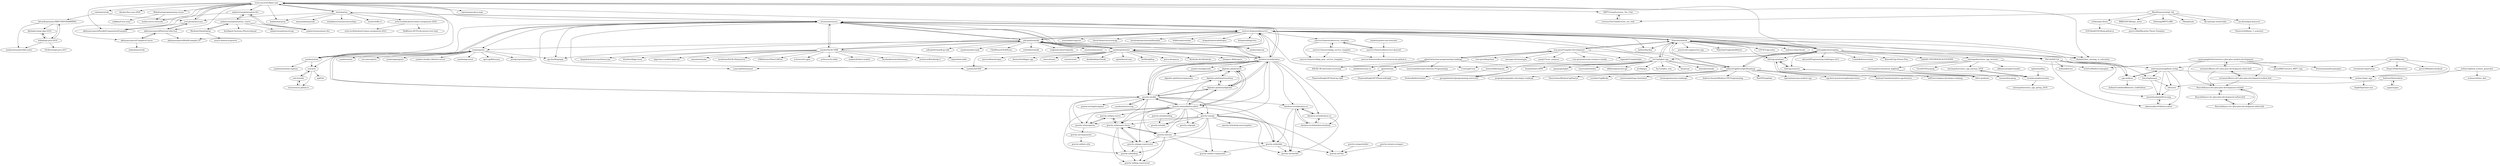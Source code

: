 digraph G {
"victor-yacovlev/fpmi-caos" -> "yuri-pechatnov/caos"
"victor-yacovlev/fpmi-caos" -> "akhtyamovpavel/PatternsCollection"
"victor-yacovlev/fpmi-caos" -> "valentiay/study"
"victor-yacovlev/fpmi-caos" -> "blackav/hse-caos-2020" ["e"=1]
"victor-yacovlev/fpmi-caos" -> "akhtyamovpavel/CompilersCourse"
"victor-yacovlev/fpmi-caos" -> "akhtyamovpavel/ParallelComputationExamples"
"victor-yacovlev/fpmi-caos" -> "Mrkol/metaprogramming-course"
"victor-yacovlev/fpmi-caos" -> "amkatrutsa/optimization-fivt"
"victor-yacovlev/fpmi-caos" -> "MIPT-Group/Lectures_Tex_Club"
"victor-yacovlev/fpmi-caos" -> "slon/shad-go"
"victor-yacovlev/fpmi-caos" -> "tna0y/course-networks"
"victor-yacovlev/fpmi-caos" -> "akhtyamovpavel/BuildExamples-TP"
"victor-yacovlev/fpmi-caos" -> "danlark1/hse_missing_cs_education" ["e"=1]
"victor-yacovlev/fpmi-caos" -> "koddo/shad-prep" ["e"=1]
"victor-yacovlev/fpmi-caos" -> "inponomarev/java-mipt" ["e"=1]
"SoftwareNetwork/sw" -> "cppan/cppan"
"SoftwareNetwork/sw" -> "oficsu/clc"
"MerkulovDaniil/optim" -> "amkatrutsa/optimization_course"
"MerkulovDaniil/optim" -> "musco-ai/musco-pytorch" ["e"=1]
"true-grue/Compiler-Development" -> "true-grue/awesome-russian-cs-books"
"true-grue/Compiler-Development" -> "Nekrolm/ubbook"
"true-grue/Compiler-Development" -> "danlark1/hse_missing_cs_education" ["e"=1]
"true-grue/Compiler-Development" -> "mgaudet/CompilerJobs" ["e"=1]
"true-grue/Compiler-Development" -> "ujjwal-kr/system-programming-roadmap"
"true-grue/Compiler-Development" -> "true-grue/kispython" ["e"=1]
"true-grue/Compiler-Development" -> "mazeppa-dev/mazeppa" ["e"=1]
"true-grue/Compiler-Development" -> "yanqi27/core_analyzer" ["e"=1]
"momsspaghettti/coursera-c-plus-plus-modern-development" -> "avtomato/Basics-of-C-plus-plus-development-white-belt"
"momsspaghettti/coursera-c-plus-plus-modern-development" -> "Jerma066/Coursera_MIPT_Cpp"
"momsspaghettti/coursera-c-plus-plus-modern-development" -> "freeraisor/yandexcplusplus"
"momsspaghettti/coursera-c-plus-plus-modern-development" -> "m3nf1s/Modern-Cplusplus"
"momsspaghettti/coursera-c-plus-plus-modern-development" -> "avtomato/Basics-of-C-plus-plus-development-yellow-belt"
"momsspaghettti/coursera-c-plus-plus-modern-development" -> "Reavolt/basics-of-c-plus-plus-development-red-belt"
"mtrempoltsev/msu_cpp_lectures" -> "mtrempoltsev/msu_cpp_autumn_2018"
"mtrempoltsev/msu_cpp_lectures" -> "stroykova/spheremailru"
"mtrempoltsev/msu_cpp_lectures" -> "alkhamush/spheremailru"
"mtrempoltsev/msu_cpp_lectures" -> "Gerold103/sysprog"
"mtrempoltsev/msu_cpp_lectures" -> "mtrempoltsev/tarantool_highload"
"mtrempoltsev/msu_cpp_lectures" -> "m3nf1s/Modern-Cplusplus"
"avtomato/Basics-of-C-plus-plus-development-yellow-belt" -> "avtomato/Basics-of-C-plus-plus-development-white-belt"
"avtomato/Basics-of-C-plus-plus-development-yellow-belt" -> "Reavolt/basics-of-c-plus-plus-development-red-belt"
"amkatrutsa/seminars-fivt" -> "amkatrutsa/optimization-fivt"
"akhtyamovpavel/PatternsCollection" -> "akhtyamovpavel/CompilersCourse"
"akhtyamovpavel/PatternsCollection" -> "yuri-pechatnov/caos"
"akhtyamovpavel/PatternsCollection" -> "akhtyamovpavel/BuildExamples-TP"
"amkatrutsa/optimization-fivt" -> "amkatrutsa/seminars-fivt"
"amkatrutsa/optimization-fivt" -> "akhtyamovpavel/ParallelComputationExamples"
"amkatrutsa/optimization-fivt" -> "amkatrutsa/optimization_course"
"xphoenix/afina" -> "stroykova/spheremailru"
"mtrempoltsev/msu_cpp_autumn_2018" -> "stroykova/spheremailru"
"diplodoc-platform/transform" -> "diplodoc-platform/cli"
"diplodoc-platform/transform" -> "diplodoc-platform/diplodoc"
"tilir/cpp-graduate" -> "tilir/cpp-masters"
"tilir/cpp-graduate" -> "tilir/c-graduate"
"BlackSamorez/mipt_lab" -> "ithilwing/MIPT-LABS"
"BlackSamorez/mipt_lab" -> "Sibonji/Labs"
"BlackSamorez/mipt_lab" -> "LecturesTexClub/lectures_tex_club"
"BlackSamorez/mipt_lab" -> "fib-nm/mipt-useful-links"
"BlackSamorez/mipt_lab" -> "sin-diesel/gnu-koryavov"
"BlackSamorez/mipt_lab" -> "yl3dy/mipt-thesis"
"BlackSamorez/mipt_lab" -> "IBIBENDUM/mipt_notes"
"diplodoc-platform/cli" -> "diplodoc-platform/transform"
"diplodoc-platform/cli" -> "diplodoc-platform/diplodoc"
"diplodoc-platform/cli" -> "diplodoc-platform/components"
"diplodoc-platform/cli" -> "gravity-ui/markdown-editor"
"jarvis394/geekr" -> "jarvis394/habra-backend"
"jarvis394/geekr" -> "avdosev/habr_app"
"jarvis394/geekr" -> "unterumarmung/fixed_string"
"jarvis394/geekr" -> "stormhead-org/stormic" ["e"=1]
"jarvis394/geekr" -> "Drag13/HabrSanitizer"
"avdosev/habr_app" -> "Sapfir0/premier-eye"
"yandex/yandex-taxi-testsuite" -> "userver-framework/uservice-dynconf"
"Reavolt/basics-of-c-plus-plus-development-yellow-belt" -> "Reavolt/basics-of-c-plus-plus-development-red-belt"
"Reavolt/basics-of-c-plus-plus-development-yellow-belt" -> "Reavolt/basics-of-c-plus-plus-development-white-belt"
"MIPT-Group/Lectures_Tex_Club" -> "LecturesTexClub/lectures_tex_club"
"oficsu/clc" -> "harashimahashi/llvmcomp"
"akhtyamovpavel/CompilersCourse" -> "akhtyamovpavel/PatternsCollection"
"akhtyamovpavel/CompilersCourse" -> "otakubeam/etude"
"yuri-pechatnov/caos" -> "akhtyamovpavel/PatternsCollection"
"yuri-pechatnov/caos" -> "akhtyamovpavel/ParallelComputationExamples"
"yuri-pechatnov/caos" -> "victor-yacovlev/fpmi-caos"
"Reavolt/basics-of-c-plus-plus-development-white-belt" -> "Reavolt/basics-of-c-plus-plus-development-yellow-belt"
"Reavolt/basics-of-c-plus-plus-development-white-belt" -> "Reavolt/basics-of-c-plus-plus-development-red-belt"
"JoshuaJakowlew/cppfaq" -> "Nekrolm/ubbook"
"JoshuaJakowlew/cppfaq" -> "siliciusQ/Programming-challenges-v4.0"
"JoshuaJakowlew/cppfaq" -> "userver-framework/userver"
"JoshuaJakowlew/cppfaq" -> "reo7sp/tgbot-cpp"
"JoshuaJakowlew/cppfaq" -> "salmer/CppDeveloperRoadmap"
"JoshuaJakowlew/cppfaq" -> "tilir/cpp-masters"
"JoshuaJakowlew/cppfaq" -> "victor-yacovlev/fpmi-caos"
"JoshuaJakowlew/cppfaq" -> "mtrempoltsev/msu_cpp_lectures"
"JoshuaJakowlew/cppfaq" -> "YACLib/YACLib"
"JoshuaJakowlew/cppfaq" -> "LvalueReference/owm"
"JoshuaJakowlew/cppfaq" -> "tilir/cpp-graduate"
"JoshuaJakowlew/cppfaq" -> "Reavolt/Cpp-Primer-Plus"
"JoshuaJakowlew/cppfaq" -> "Jollu8/C-INTERVIEW-QUESTIONS"
"salmer/CppDeveloperRoadmap" -> "Nekrolm/ubbook"
"salmer/CppDeveloperRoadmap" -> "rigtorp/awesome-modern-cpp" ["e"=1]
"salmer/CppDeveloperRoadmap" -> "cpp-best-practices/cppbestpractices" ["e"=1]
"salmer/CppDeveloperRoadmap" -> "JoshuaJakowlew/cppfaq"
"salmer/CppDeveloperRoadmap" -> "AnthonyCalandra/modern-cpp-features" ["e"=1]
"salmer/CppDeveloperRoadmap" -> "utilForever/game-developer-roadmap" ["e"=1]
"salmer/CppDeveloperRoadmap" -> "prographon/graphics-developer-roadmap" ["e"=1]
"salmer/CppDeveloperRoadmap" -> "TheLartians/ModernCppStarter" ["e"=1]
"salmer/CppDeveloperRoadmap" -> "yuchdev/CppBooks" ["e"=1]
"salmer/CppDeveloperRoadmap" -> "mortennobel/cpp-cheatsheet" ["e"=1]
"salmer/CppDeveloperRoadmap" -> "liuchong/awesome-roadmaps" ["e"=1]
"salmer/CppDeveloperRoadmap" -> "userver-framework/userver"
"salmer/CppDeveloperRoadmap" -> "federico-busato/Modern-CPP-Programming" ["e"=1]
"salmer/CppDeveloperRoadmap" -> "MattPD/cpplinks" ["e"=1]
"salmer/CppDeveloperRoadmap" -> "gurugio/lowlevelprogramming-university" ["e"=1]
"Nekrolm/ubbook" -> "userver-framework/userver"
"Nekrolm/ubbook" -> "JoshuaJakowlew/cppfaq"
"Nekrolm/ubbook" -> "salmer/CppDeveloperRoadmap"
"Nekrolm/ubbook" -> "true-grue/Compiler-Development"
"Nekrolm/ubbook" -> "danlark1/hse_missing_cs_education" ["e"=1]
"Nekrolm/ubbook" -> "reo7sp/tgbot-cpp"
"Nekrolm/ubbook" -> "CPP-KT/cpp-notes" ["e"=1]
"Nekrolm/ubbook" -> "tilir/cpp-graduate"
"Nekrolm/ubbook" -> "hukenovs/dsp-theory" ["e"=1]
"Nekrolm/ubbook" -> "victor-yacovlev/fpmi-caos"
"Nekrolm/ubbook" -> "YACLib/YACLib"
"Nekrolm/ubbook" -> "kelbon/AnyAny" ["e"=1]
"Nekrolm/ubbook" -> "cpp-ru/ideas"
"Nekrolm/ubbook" -> "practicode-org/practice-cpp"
"Nekrolm/ubbook" -> "Nekrolm/GraphsAndMatrix"
"Smertig/banana" -> "harashimahashi/llvmcomp"
"Smertig/banana" -> "oficsu/clc"
"cpp-ru/ideas" -> "unterumarmung/fixed_string"
"cpp-ru/ideas" -> "kelbon/UndefinedBehavior_GoldEdition"
"reo7sp/tgbot-cpp" -> "slowriot/libtelegram"
"reo7sp/tgbot-cpp" -> "egorpugin/tgbot"
"reo7sp/tgbot-cpp" -> "Nekrolm/ubbook"
"reo7sp/tgbot-cpp" -> "userver-framework/userver"
"reo7sp/tgbot-cpp" -> "JoshuaJakowlew/cppfaq"
"reo7sp/tgbot-cpp" -> "smartnode/telebot"
"reo7sp/tgbot-cpp" -> "tdlib/telegram-bot-api" ["e"=1]
"reo7sp/tgbot-cpp" -> "jtv/libpqxx" ["e"=1]
"reo7sp/tgbot-cpp" -> "fnc12/sqlite_orm" ["e"=1]
"reo7sp/tgbot-cpp" -> "libcpr/cpr" ["e"=1]
"reo7sp/tgbot-cpp" -> "teloxide/teloxide" ["e"=1]
"reo7sp/tgbot-cpp" -> "StefanoBelli/xxtelebot"
"reo7sp/tgbot-cpp" -> "salmer/CppDeveloperRoadmap"
"reo7sp/tgbot-cpp" -> "CrowCpp/Crow" ["e"=1]
"reo7sp/tgbot-cpp" -> "brainboxdotcc/DPP" ["e"=1]
"unterumarmung/fixed_string" -> "harashimahashi/llvmcomp"
"unterumarmung/fixed_string" -> "mkornaukhov03/baton-editor"
"unterumarmung/fixed_string" -> "oficsu/clc"
"unterumarmung/fixed_string" -> "Smertig/banana"
"unterumarmung/fixed_string" -> "avdosev/habr_app"
"unterumarmung/fixed_string" -> "cpp-ru/ideas"
"tilir/c-graduate" -> "tilir/cpp-graduate"
"tilir/c-graduate" -> "tilir/cpp-masters"
"mtrempoltsev/tarantool_highload" -> "tarantool/sysprog"
"YACLib/YACLib" -> "mkornaukhov03/baton-editor"
"YACLib/YACLib" -> "unterumarmung/fixed_string"
"YACLib/YACLib" -> "Smertig/banana"
"YACLib/YACLib" -> "cpp-ru/ideas"
"YACLib/YACLib" -> "kelbon/kelcoro" ["e"=1]
"YACLib/YACLib" -> "harashimahashi/llvmcomp"
"Reavolt/basics-of-c-plus-plus-development-red-belt" -> "Reavolt/basics-of-c-plus-plus-development-yellow-belt"
"Reavolt/basics-of-c-plus-plus-development-red-belt" -> "Reavolt/basics-of-c-plus-plus-development-white-belt"
"avdosev/github_avatars_generator" -> "avdosev/either_dart"
"avdosev/github_avatars_generator" -> "avdosev/habr_app"
"harashimahashi/llvmcomp" -> "mkornaukhov03/baton-editor"
"mkornaukhov03/baton-editor" -> "harashimahashi/llvmcomp"
"userver-framework/userver" -> "ytsaurus/ytsaurus"
"userver-framework/userver" -> "Nekrolm/ubbook"
"userver-framework/userver" -> "ydb-platform/ydb"
"userver-framework/userver" -> "userver-framework/service_template"
"userver-framework/userver" -> "lewissbaker/cppcoro" ["e"=1]
"userver-framework/userver" -> "David-Haim/concurrencpp" ["e"=1]
"userver-framework/userver" -> "facebookexperimental/libunifex" ["e"=1]
"userver-framework/userver" -> "Stiffstream/restinio" ["e"=1]
"userver-framework/userver" -> "JoshuaJakowlew/cppfaq"
"userver-framework/userver" -> "kelbon/AnyAny" ["e"=1]
"userver-framework/userver" -> "YACLib/YACLib"
"userver-framework/userver" -> "CrowCpp/Crow" ["e"=1]
"userver-framework/userver" -> "yandex/perforator"
"userver-framework/userver" -> "drogonframework/drogon" ["e"=1]
"userver-framework/userver" -> "felixguendling/cista" ["e"=1]
"ydb-platform/ydb" -> "ytsaurus/ytsaurus"
"ydb-platform/ydb" -> "userver-framework/userver"
"ydb-platform/ydb" -> "datalens-tech/datalens"
"ydb-platform/ydb" -> "yandex/odyssey" ["e"=1]
"ydb-platform/ydb" -> "tarantool/tarantool" ["e"=1]
"ydb-platform/ydb" -> "ydb-platform/ydb-go-sdk" ["e"=1]
"ydb-platform/ydb" -> "yandex/perforator"
"ydb-platform/ydb" -> "gravity-ui/uikit"
"ydb-platform/ydb" -> "yandex/yandex-tank" ["e"=1]
"ydb-platform/ydb" -> "pg-sharding/spqr" ["e"=1]
"ydb-platform/ydb" -> "yandex/YaLM-100B"
"ydb-platform/ydb" -> "ClickHouse/ClickHouse" ["e"=1]
"ydb-platform/ydb" -> "yandex/porto"
"ydb-platform/ydb" -> "orioledb/orioledb" ["e"=1]
"ydb-platform/ydb" -> "redpanda-data/redpanda" ["e"=1]
"ujjwal-kr/system-programming-roadmap" -> "ujjwal-kr/ram"
"ujjwal-kr/system-programming-roadmap" -> "tensorush/Awesome-Systems-Programming"
"ujjwal-kr/system-programming-roadmap" -> "gurugio/lowlevelprogramming-university" ["e"=1]
"ujjwal-kr/system-programming-roadmap" -> "true-grue/Compiler-Development"
"ujjwal-kr/system-programming-roadmap" -> "HACKE-RC/awesome-reversing" ["e"=1]
"ujjwal-kr/system-programming-roadmap" -> "jubalh/awesome-os" ["e"=1]
"gravity-ui/uikit" -> "gravity-ui/markdown-editor"
"gravity-ui/uikit" -> "datalens-tech/datalens"
"gravity-ui/uikit" -> "gravity-ui/icons"
"gravity-ui/uikit" -> "diplodoc-platform/diplodoc"
"gravity-ui/uikit" -> "gravity-ui/yagr"
"gravity-ui/uikit" -> "gravity-ui/navigation"
"gravity-ui/uikit" -> "gravity-ui/page-constructor"
"gravity-ui/uikit" -> "datalens-tech/datalens-ui"
"gravity-ui/uikit" -> "gravity-ui/dynamic-forms"
"gravity-ui/uikit" -> "gemini-testing/testplane" ["e"=1]
"gravity-ui/uikit" -> "diplodoc-platform/transform"
"gravity-ui/uikit" -> "diplodoc-platform/cli"
"gravity-ui/uikit" -> "ytsaurus/ytsaurus"
"gravity-ui/uikit" -> "yandex/metrica-tag"
"gravity-ui/uikit" -> "gravity-ui/dashkit"
"yandex/porto" -> "yandex/yatool"
"yandex/porto" -> "yandex/smart"
"yandex/porto" -> "ten-nancy/porto"
"yandex/porto" -> "yandex/pgmigrate" ["e"=1]
"yandex/porto" -> "yandex-cloud/yc-libvhost-server"
"yandex/porto" -> "yandex/pgconsul" ["e"=1]
"yandex/porto" -> "open-gpdb/yezzey" ["e"=1]
"yandex/porto" -> "postgrespro/mamonsu" ["e"=1]
"yandex/porto" -> "pg-sharding/spqr" ["e"=1]
"yandex/porto" -> "stal-ix/ix"
"ujjwal-kr/ram" -> "PhantomKnight287/PhantomKnight"
"ujjwal-kr/ram" -> "PhantomKnight287/lend-my-skill"
"sin-diesel/gnu-koryavov" -> "Panterrich/Matan_2_semester"
"stal-ix/ix" -> "stal-ix/stalix"
"stal-ix/ix" -> "stal-ix/stal-ix.github.io"
"stal-ix/ix" -> "pg83/ix"
"stal-ix/stalix" -> "stal-ix/ix"
"stal-ix/stalix" -> "stal-ix/stal-ix.github.io"
"userver-framework/service_template" -> "userver-framework/uservice-dynconf"
"userver-framework/service_template" -> "userver-framework/pg_service_template"
"userver-framework/service_template" -> "userver-framework/pg_grpc_service_template"
"userver-framework/uservice-dynconf" -> "userver-framework/service_template"
"userver-framework/uservice-dynconf" -> "userver-framework/userver-framework.github.io"
"gravity-ui/yagr" -> "gravity-ui/chartkit"
"gravity-ui/yagr" -> "gravity-ui/navigation"
"gravity-ui/yagr" -> "gravity-ui/dashkit"
"gravity-ui/yagr" -> "gravity-ui/icons"
"gravity-ui/yagr" -> "gravity-ui/websql-autocomplete"
"gravity-ui/yagr" -> "gravity-ui/dynamic-forms"
"gravity-ui/yagr" -> "gravity-ui/graph"
"gravity-ui/yagr" -> "gravity-ui/page-constructor"
"gravity-ui/yagr" -> "gravity-ui/date-components"
"gravity-ui/yagr" -> "gravity-ui/table"
"gravity-ui/yagr" -> "gravity-ui/i18n"
"gravity-ui/axios-wrapper" -> "gravity-ui/i18n"
"gravity-ui/dashkit" -> "gravity-ui/chartkit"
"gravity-ui/dashkit" -> "gravity-ui/date-components"
"gravity-ui/dashkit" -> "gravity-ui/i18n"
"ytsaurus/ytsaurus" -> "ydb-platform/ydb"
"ytsaurus/ytsaurus" -> "userver-framework/userver"
"ytsaurus/ytsaurus" -> "datalens-tech/datalens"
"ytsaurus/ytsaurus" -> "slon/shad-go"
"ytsaurus/ytsaurus" -> "yandex/yatool"
"ytsaurus/ytsaurus" -> "yandex/perforator"
"ytsaurus/ytsaurus" -> "gravity-ui/uikit"
"ytsaurus/ytsaurus" -> "yandex/porto"
"ytsaurus/ytsaurus" -> "yandex/YaLM-100B"
"ytsaurus/ytsaurus" -> "pg-sharding/spqr" ["e"=1]
"ytsaurus/ytsaurus" -> "yandex/odyssey" ["e"=1]
"ytsaurus/ytsaurus" -> "yandex/YaFSDP" ["e"=1]
"ytsaurus/ytsaurus" -> "danlark1/hse_missing_cs_education" ["e"=1]
"ytsaurus/ytsaurus" -> "victor-yacovlev/fpmi-caos"
"ytsaurus/ytsaurus" -> "yanet-platform/yanet" ["e"=1]
"yandex/YaLM-100B" -> "ai-forever/ru-gpts" ["e"=1]
"yandex/YaLM-100B" -> "ai-forever/ru-dalle" ["e"=1]
"yandex/YaLM-100B" -> "snakers4/silero-models" ["e"=1]
"yandex/YaLM-100B" -> "ytsaurus/ytsaurus"
"yandex/YaLM-100B" -> "facebookresearch/metaseq" ["e"=1]
"yandex/YaLM-100B" -> "ydb-platform/ydb"
"yandex/YaLM-100B" -> "userver-framework/userver"
"yandex/YaLM-100B" -> "ai-forever/Kandinsky-2" ["e"=1]
"yandex/YaLM-100B" -> "kuprel/min-dalle" ["e"=1]
"yandex/YaLM-100B" -> "kingoflolz/mesh-transformer-jax" ["e"=1]
"yandex/YaLM-100B" -> "EleutherAI/gpt-neox" ["e"=1]
"yandex/YaLM-100B" -> "bigscience-workshop/petals" ["e"=1]
"yandex/YaLM-100B" -> "natasha/natasha" ["e"=1]
"yandex/YaLM-100B" -> "lucidrains/PaLM-rlhf-pytorch" ["e"=1]
"yandex/YaLM-100B" -> "FMInference/FlexLLMGen" ["e"=1]
"userver-framework/pg_service_template" -> "userver-framework/userver-framework.github.io"
"userver-framework/pg_service_template" -> "userver-framework/service_template"
"userver-framework/pg_service_template" -> "userver-framework/pg_grpc_service_template"
"gravity-ui/page-constructor" -> "gravity-ui/blog-constructor"
"gravity-ui/page-constructor" -> "gravity-ui/landing"
"gravity-ui/page-constructor" -> "gravity-ui/dynamic-forms"
"Mrkol/metaprogramming-course" -> "tna0y/course-networks"
"Mrkol/metaprogramming-course" -> "mikkksa/Caos-sems"
"gravity-ui/markdown-editor" -> "gravity-ui/uikit"
"gravity-ui/markdown-editor" -> "diplodoc-platform/transform"
"gravity-ui/markdown-editor" -> "gravity-ui/yagr"
"gravity-ui/markdown-editor" -> "gravity-ui/dynamic-forms"
"gravity-ui/markdown-editor" -> "gravity-ui/icons"
"gravity-ui/markdown-editor" -> "diplodoc-platform/diplodoc"
"gravity-ui/markdown-editor" -> "gravity-ui/landing"
"gravity-ui/markdown-editor" -> "gravity-ui/graph"
"gravity-ui/markdown-editor" -> "gravity-ui/navigation"
"gravity-ui/markdown-editor" -> "diplodoc-platform/cli"
"gravity-ui/markdown-editor" -> "gravity-ui/page-constructor"
"gravity-ui/markdown-editor" -> "gravity-ui/table"
"gravity-ui/markdown-editor" -> "gravity-ui/data-source"
"gravity-ui/markdown-editor" -> "gravity-ui/chartkit"
"gravity-ui/markdown-editor" -> "gravity-ui/onboarding"
"yandex/metrica-tag" -> "gravity-ui/uikit"
"cppan/cppan" -> "SoftwareNetwork/sw"
"LecturesTexClub/lectures_tex_club" -> "MIPT-Group/Lectures_Tex_Club"
"tilir/cpp-masters" -> "tilir/cpp-graduate"
"tilir/cpp-masters" -> "tilir/c-graduate"
"gravity-ui/icons" -> "gravity-ui/dynamic-forms"
"gravity-ui/icons" -> "gravity-ui/blog-constructor"
"gravity-ui/icons" -> "gravity-ui/landing"
"gravity-ui/icons" -> "gravity-ui/page-constructor"
"gravity-ui/icons" -> "gravity-ui/date-components"
"gravity-ui/icons" -> "gravity-ui/dashkit"
"gravity-ui/landing" -> "gravity-ui/blog-constructor"
"gravity-ui/navigation" -> "gravity-ui/data-source"
"gravity-ui/navigation" -> "gravity-ui/components"
"ArtemKupriyanov/MIPT-PROGRAMMING" -> "markovalexander/diht-notes"
"ArtemKupriyanov/MIPT-PROGRAMMING" -> "dbeliakov/mipt-algo-2016"
"ArtemKupriyanov/MIPT-PROGRAMMING" -> "fediq/mipt-java-2016"
"gravity-ui/app-builder" -> "gravity-ui/i18n"
"stal-ix/stal-ix.github.io" -> "stal-ix/stalix"
"datalens-tech/datalens-ui" -> "datalens-tech/datalens-us"
"datalens-tech/datalens-ui" -> "datalens-tech/datalens-backend"
"datalens-tech/datalens-ui" -> "gravity-ui/dashkit"
"datalens-tech/datalens-ui" -> "gravity-ui/chartkit"
"datalens-tech/datalens-us" -> "datalens-tech/datalens-backend"
"datalens-tech/datalens-us" -> "datalens-tech/datalens-ui"
"datalens-tech/datalens-us" -> "gravity-ui/chartkit"
"datalens-tech/datalens-backend" -> "datalens-tech/datalens-us"
"datalens-tech/datalens-backend" -> "datalens-tech/datalens-ui"
"datalens-tech/datalens" -> "datalens-tech/datalens-ui"
"datalens-tech/datalens" -> "gravity-ui/uikit"
"datalens-tech/datalens" -> "ytsaurus/ytsaurus"
"datalens-tech/datalens" -> "datalens-tech/datalens-backend"
"datalens-tech/datalens" -> "diplodoc-platform/diplodoc"
"datalens-tech/datalens" -> "ydb-platform/ydb"
"datalens-tech/datalens" -> "datalens-tech/datalens-us"
"datalens-tech/datalens" -> "gravity-ui/markdown-editor"
"datalens-tech/datalens" -> "diplodoc-platform/cli"
"datalens-tech/datalens" -> "yandex/perforator"
"datalens-tech/datalens" -> "yandex/YaFSDP" ["e"=1]
"datalens-tech/datalens" -> "userver-framework/userver"
"datalens-tech/datalens" -> "gravity-ui/yagr"
"datalens-tech/datalens" -> "yanet-platform/yanet" ["e"=1]
"datalens-tech/datalens" -> "yandex-cloud/geesefs" ["e"=1]
"slon/shad-go" -> "ytsaurus/ytsaurus"
"slon/shad-go" -> "manytask/manytask"
"slon/shad-go" -> "victor-yacovlev/fpmi-caos"
"slon/shad-go" -> "mrhakimov/russian-internships" ["e"=1]
"slon/shad-go" -> "koddo/shad-prep" ["e"=1]
"slon/shad-go" -> "yuri-pechatnov/caos"
"slon/shad-go" -> "ozontech/file.d" ["e"=1]
"slon/shad-go" -> "avito-tech/backend-trainee-assignment-2024"
"slon/shad-go" -> "yandex/yatool"
"amkatrutsa/optimization_course" -> "MerkulovDaniil/optim"
"amkatrutsa/optimization_course" -> "amkatrutsa/optimization-fivt"
"amkatrutsa/optimization_course" -> "amkatrutsa/seminars-fivt"
"amkatrutsa/optimization_course" -> "amkatrutsa/advanced-opt"
"amkatrutsa/optimization_course" -> "Intelligent-Systems-Phystech/psad"
"yl3dy/mipt-thesis" -> "GOS-Book/GOS-Book.github.io"
"yl3dy/mipt-thesis" -> "pavel-collab/Bachelor-Thesis-Template"
"slowriot/libtelegram" -> "StefanoBelli/xxtelebot"
"gravity-ui/components" -> "gravity-ui/date-utils"
"diplodoc-platform/diplodoc" -> "diplodoc-platform/cli"
"diplodoc-platform/diplodoc" -> "diplodoc-platform/transform"
"diplodoc-platform/diplodoc" -> "gravity-ui/markdown-editor"
"diplodoc-platform/diplodoc" -> "gravity-ui/uikit"
"diplodoc-platform/diplodoc" -> "datalens-tech/datalens"
"fediq/mipt-java-2016" -> "dbeliakov/mipt-algo-2016"
"fediq/mipt-java-2016" -> "VeLKerr/mipt-java-2017"
"fediq/mipt-java-2016" -> "markovalexander/diht-notes"
"fediq/mipt-java-2016" -> "ArtemKupriyanov/MIPT-PROGRAMMING"
"dbeliakov/mipt-algo-2016" -> "fediq/mipt-java-2016"
"gravity-ui/onboarding" -> "gravity-ui/table"
"gravity-ui/dynamic-forms" -> "gravity-ui/blog-constructor"
"gravity-ui/dynamic-forms" -> "gravity-ui/page-constructor"
"gravity-ui/dynamic-forms" -> "gravity-ui/landing"
"gravity-ui/dynamic-forms" -> "gravity-ui/data-source"
"gravity-ui/dynamic-forms" -> "gravity-ui/icons"
"avito-tech/backend-trainee-assignment-2024" -> "avito-tech/backend-trainee-assignment-2023"
"avito-tech/backend-trainee-assignment-2024" -> "Raiffeisen-DGTL/cib-interns-test-task"
"valentiay/study" -> "ArtemKupriyanov/MIPT-PROGRAMMING"
"valentiay/study" -> "yuri-pechatnov/caos"
"yandex/yatool" -> "yandex/toolchain-registry"
"yandex/yatool" -> "yandex/porto"
"yandex/yatool" -> "stal-ix/ix"
"gravity-ui/data-source" -> "gravity-ui/navigation"
"gravity-ui/data-source" -> "gravity-ui/dynamic-forms"
"stroykova/spheremailru" -> "mtrempoltsev/msu_cpp_autumn_2018"
"stroykova/spheremailru" -> "mtrempoltsev/msu_cpp_spring_2018"
"yandex/perforator" -> "ytsaurus/ytsaurus"
"yandex/perforator" -> "oumi-ai/oumi" ["e"=1]
"yandex/perforator" -> "ydb-platform/ydb"
"yandex/perforator" -> "userver-framework/userver"
"yandex/perforator" -> "datalens-tech/datalens"
"yandex/perforator" -> "coroot/coroot" ["e"=1]
"yandex/perforator" -> "dendibakh/perf-book" ["e"=1]
"yandex/perforator" -> "yandex/YaFSDP" ["e"=1]
"yandex/perforator" -> "ag2ai/faststream" ["e"=1]
"yandex/perforator" -> "Netflix/bpftop" ["e"=1]
"yandex/perforator" -> "parca-dev/parca" ["e"=1]
"yandex/perforator" -> "fireducks-dev/fireducks" ["e"=1]
"yandex/perforator" -> "Integuru-AI/Integuru" ["e"=1]
"yandex/perforator" -> "microsoft/mattergen" ["e"=1]
"yandex/perforator" -> "AnswerDotAI/gpu.cpp" ["e"=1]
"avtomato/Basics-of-C-plus-plus-development-white-belt" -> "avtomato/Basics-of-C-plus-plus-development-yellow-belt"
"avtomato/Basics-of-C-plus-plus-development-white-belt" -> "Reavolt/basics-of-c-plus-plus-development-red-belt"
"avtomato/Basics-of-C-plus-plus-development-white-belt" -> "momsspaghettti/coursera-c-plus-plus-modern-development"
"victor-yacovlev/fpmi-caos" ["l"="-44.756,26.623"]
"yuri-pechatnov/caos" ["l"="-44.768,26.588"]
"akhtyamovpavel/PatternsCollection" ["l"="-44.784,26.6"]
"valentiay/study" ["l"="-44.79,26.566"]
"blackav/hse-caos-2020" ["l"="-44.486,25.938"]
"akhtyamovpavel/CompilersCourse" ["l"="-44.802,26.608"]
"akhtyamovpavel/ParallelComputationExamples" ["l"="-44.797,26.588"]
"Mrkol/metaprogramming-course" ["l"="-44.791,26.653"]
"amkatrutsa/optimization-fivt" ["l"="-44.834,26.582"]
"MIPT-Group/Lectures_Tex_Club" ["l"="-44.81,26.708"]
"slon/shad-go" ["l"="-44.723,26.578"]
"tna0y/course-networks" ["l"="-44.774,26.646"]
"akhtyamovpavel/BuildExamples-TP" ["l"="-44.77,26.606"]
"danlark1/hse_missing_cs_education" ["l"="-44.445,25.989"]
"koddo/shad-prep" ["l"="-44.375,26.034"]
"inponomarev/java-mipt" ["l"="-2.188,11.16"]
"SoftwareNetwork/sw" ["l"="-44.462,26.538"]
"cppan/cppan" ["l"="-44.444,26.517"]
"oficsu/clc" ["l"="-44.498,26.581"]
"MerkulovDaniil/optim" ["l"="-44.893,26.545"]
"amkatrutsa/optimization_course" ["l"="-44.875,26.566"]
"musco-ai/musco-pytorch" ["l"="21.584,17.794"]
"true-grue/Compiler-Development" ["l"="-44.577,26.591"]
"true-grue/awesome-russian-cs-books" ["l"="-44.557,26.566"]
"Nekrolm/ubbook" ["l"="-44.637,26.69"]
"mgaudet/CompilerJobs" ["l"="-22.171,-18.601"]
"ujjwal-kr/system-programming-roadmap" ["l"="-44.55,26.533"]
"true-grue/kispython" ["l"="-44.578,10.414"]
"mazeppa-dev/mazeppa" ["l"="-22.156,-20.023"]
"yanqi27/core_analyzer" ["l"="-18.712,-28.11"]
"momsspaghettti/coursera-c-plus-plus-modern-development" ["l"="-44.995,26.724"]
"avtomato/Basics-of-C-plus-plus-development-white-belt" ["l"="-45.015,26.711"]
"Jerma066/Coursera_MIPT_Cpp" ["l"="-45.012,26.746"]
"freeraisor/yandexcplusplus" ["l"="-44.988,26.744"]
"m3nf1s/Modern-Cplusplus" ["l"="-44.926,26.72"]
"avtomato/Basics-of-C-plus-plus-development-yellow-belt" ["l"="-45.022,26.725"]
"Reavolt/basics-of-c-plus-plus-development-red-belt" ["l"="-45.036,26.715"]
"mtrempoltsev/msu_cpp_lectures" ["l"="-44.845,26.72"]
"mtrempoltsev/msu_cpp_autumn_2018" ["l"="-44.869,26.724"]
"stroykova/spheremailru" ["l"="-44.883,26.732"]
"alkhamush/spheremailru" ["l"="-44.856,26.703"]
"Gerold103/sysprog" ["l"="-44.865,26.749"]
"mtrempoltsev/tarantool_highload" ["l"="-44.878,26.705"]
"amkatrutsa/seminars-fivt" ["l"="-44.854,26.573"]
"xphoenix/afina" ["l"="-44.909,26.735"]
"diplodoc-platform/transform" ["l"="-44.53,26.681"]
"diplodoc-platform/cli" ["l"="-44.539,26.696"]
"diplodoc-platform/diplodoc" ["l"="-44.552,26.682"]
"tilir/cpp-graduate" ["l"="-44.645,26.753"]
"tilir/cpp-masters" ["l"="-44.665,26.765"]
"tilir/c-graduate" ["l"="-44.648,26.781"]
"BlackSamorez/mipt_lab" ["l"="-44.885,26.819"]
"ithilwing/MIPT-LABS" ["l"="-44.863,26.829"]
"Sibonji/Labs" ["l"="-44.907,26.806"]
"LecturesTexClub/lectures_tex_club" ["l"="-44.835,26.753"]
"fib-nm/mipt-useful-links" ["l"="-44.896,26.843"]
"sin-diesel/gnu-koryavov" ["l"="-44.873,26.847"]
"yl3dy/mipt-thesis" ["l"="-44.923,26.854"]
"IBIBENDUM/mipt_notes" ["l"="-44.913,26.824"]
"diplodoc-platform/components" ["l"="-44.529,26.729"]
"gravity-ui/markdown-editor" ["l"="-44.515,26.687"]
"jarvis394/geekr" ["l"="-44.424,26.601"]
"jarvis394/habra-backend" ["l"="-44.4,26.611"]
"avdosev/habr_app" ["l"="-44.445,26.582"]
"unterumarmung/fixed_string" ["l"="-44.503,26.608"]
"stormhead-org/stormic" ["l"="-48.427,1.771"]
"Drag13/HabrSanitizer" ["l"="-44.379,26.595"]
"Sapfir0/premier-eye" ["l"="-44.431,26.564"]
"yandex/yandex-taxi-testsuite" ["l"="-44.654,26.459"]
"userver-framework/uservice-dynconf" ["l"="-44.649,26.5"]
"Reavolt/basics-of-c-plus-plus-development-yellow-belt" ["l"="-45.056,26.722"]
"Reavolt/basics-of-c-plus-plus-development-white-belt" ["l"="-45.055,26.706"]
"harashimahashi/llvmcomp" ["l"="-44.526,26.609"]
"otakubeam/etude" ["l"="-44.831,26.606"]
"JoshuaJakowlew/cppfaq" ["l"="-44.692,26.701"]
"siliciusQ/Programming-challenges-v4.0" ["l"="-44.744,26.705"]
"userver-framework/userver" ["l"="-44.637,26.661"]
"reo7sp/tgbot-cpp" ["l"="-44.689,26.742"]
"salmer/CppDeveloperRoadmap" ["l"="-44.659,26.722"]
"YACLib/YACLib" ["l"="-44.574,26.637"]
"LvalueReference/owm" ["l"="-44.72,26.716"]
"Reavolt/Cpp-Primer-Plus" ["l"="-44.723,26.694"]
"Jollu8/C-INTERVIEW-QUESTIONS" ["l"="-44.739,26.733"]
"rigtorp/awesome-modern-cpp" ["l"="-19.909,-25.777"]
"cpp-best-practices/cppbestpractices" ["l"="-19.855,-25.882"]
"AnthonyCalandra/modern-cpp-features" ["l"="-19.98,-25.667"]
"utilForever/game-developer-roadmap" ["l"="26.233,-26.344"]
"prographon/graphics-developer-roadmap" ["l"="-23.273,-27.465"]
"TheLartians/ModernCppStarter" ["l"="-19.834,-26.037"]
"yuchdev/CppBooks" ["l"="-19.841,-26.01"]
"mortennobel/cpp-cheatsheet" ["l"="-18.095,-27.78"]
"liuchong/awesome-roadmaps" ["l"="26.527,-26.2"]
"federico-busato/Modern-CPP-Programming" ["l"="-19.936,-25.607"]
"MattPD/cpplinks" ["l"="-19.749,-25.912"]
"gurugio/lowlevelprogramming-university" ["l"="-22.164,-23.847"]
"CPP-KT/cpp-notes" ["l"="-21.342,-20.373"]
"hukenovs/dsp-theory" ["l"="-44.463,26.069"]
"kelbon/AnyAny" ["l"="-20.027,-26.187"]
"cpp-ru/ideas" ["l"="-44.549,26.628"]
"practicode-org/practice-cpp" ["l"="-44.608,26.734"]
"Nekrolm/GraphsAndMatrix" ["l"="-44.611,26.714"]
"Smertig/banana" ["l"="-44.526,26.597"]
"kelbon/UndefinedBehavior_GoldEdition" ["l"="-44.543,26.605"]
"slowriot/libtelegram" ["l"="-44.71,26.795"]
"egorpugin/tgbot" ["l"="-44.686,26.785"]
"smartnode/telebot" ["l"="-44.74,26.78"]
"tdlib/telegram-bot-api" ["l"="-43.729,18.68"]
"jtv/libpqxx" ["l"="-19.675,-25.813"]
"fnc12/sqlite_orm" ["l"="-19.739,-25.852"]
"libcpr/cpr" ["l"="-19.756,-25.746"]
"teloxide/teloxide" ["l"="-9.944,-5.975"]
"StefanoBelli/xxtelebot" ["l"="-44.71,26.773"]
"CrowCpp/Crow" ["l"="-19.706,-25.753"]
"brainboxdotcc/DPP" ["l"="-54.688,6.319"]
"mkornaukhov03/baton-editor" ["l"="-44.532,26.62"]
"tarantool/sysprog" ["l"="-44.899,26.695"]
"kelbon/kelcoro" ["l"="-20.057,-26.21"]
"avdosev/github_avatars_generator" ["l"="-44.407,26.559"]
"avdosev/either_dart" ["l"="-44.384,26.545"]
"ytsaurus/ytsaurus" ["l"="-44.656,26.615"]
"ydb-platform/ydb" ["l"="-44.617,26.624"]
"userver-framework/service_template" ["l"="-44.641,26.534"]
"lewissbaker/cppcoro" ["l"="-19.848,-25.962"]
"David-Haim/concurrencpp" ["l"="-19.925,-26.035"]
"facebookexperimental/libunifex" ["l"="-19.85,-26.075"]
"Stiffstream/restinio" ["l"="-19.721,-25.889"]
"yandex/perforator" ["l"="-44.666,26.647"]
"drogonframework/drogon" ["l"="-19.701,-25.634"]
"felixguendling/cista" ["l"="-19.928,-26.069"]
"datalens-tech/datalens" ["l"="-44.586,26.67"]
"yandex/odyssey" ["l"="2.745,13.601"]
"tarantool/tarantool" ["l"="-15.888,24.474"]
"ydb-platform/ydb-go-sdk" ["l"="3.131,-6.276"]
"gravity-ui/uikit" ["l"="-44.543,26.663"]
"yandex/yandex-tank" ["l"="-43.653,24.709"]
"pg-sharding/spqr" ["l"="3.798,13.502"]
"yandex/YaLM-100B" ["l"="-44.639,26.573"]
"ClickHouse/ClickHouse" ["l"="-19.566,-24.894"]
"yandex/porto" ["l"="-44.713,26.619"]
"orioledb/orioledb" ["l"="3.879,13.586"]
"redpanda-data/redpanda" ["l"="-0.489,15.138"]
"ujjwal-kr/ram" ["l"="-44.52,26.501"]
"tensorush/Awesome-Systems-Programming" ["l"="-44.546,26.492"]
"HACKE-RC/awesome-reversing" ["l"="-47.483,-32.574"]
"jubalh/awesome-os" ["l"="-23.83,-23.149"]
"gravity-ui/icons" ["l"="-44.498,26.689"]
"gravity-ui/yagr" ["l"="-44.51,26.703"]
"gravity-ui/navigation" ["l"="-44.485,26.692"]
"gravity-ui/page-constructor" ["l"="-44.503,26.67"]
"datalens-tech/datalens-ui" ["l"="-44.554,26.71"]
"gravity-ui/dynamic-forms" ["l"="-44.493,26.676"]
"gemini-testing/testplane" ["l"="-42.871,24.067"]
"yandex/metrica-tag" ["l"="-44.501,26.644"]
"gravity-ui/dashkit" ["l"="-44.52,26.709"]
"yandex/yatool" ["l"="-44.726,26.6"]
"yandex/smart" ["l"="-44.737,26.647"]
"ten-nancy/porto" ["l"="-44.744,26.6"]
"yandex/pgmigrate" ["l"="2.854,13.447"]
"yandex-cloud/yc-libvhost-server" ["l"="-44.732,26.632"]
"yandex/pgconsul" ["l"="2.959,13.127"]
"open-gpdb/yezzey" ["l"="2.945,13.171"]
"postgrespro/mamonsu" ["l"="2.867,13.561"]
"stal-ix/ix" ["l"="-44.781,26.624"]
"PhantomKnight287/PhantomKnight" ["l"="-44.513,26.478"]
"PhantomKnight287/lend-my-skill" ["l"="-44.499,26.49"]
"Panterrich/Matan_2_semester" ["l"="-44.869,26.866"]
"stal-ix/stalix" ["l"="-44.805,26.634"]
"stal-ix/stal-ix.github.io" ["l"="-44.812,26.62"]
"pg83/ix" ["l"="-44.821,26.632"]
"userver-framework/pg_service_template" ["l"="-44.638,26.51"]
"userver-framework/pg_grpc_service_template" ["l"="-44.622,26.512"]
"userver-framework/userver-framework.github.io" ["l"="-44.637,26.488"]
"gravity-ui/chartkit" ["l"="-44.533,26.714"]
"gravity-ui/websql-autocomplete" ["l"="-44.502,26.735"]
"gravity-ui/graph" ["l"="-44.491,26.716"]
"gravity-ui/date-components" ["l"="-44.503,26.715"]
"gravity-ui/table" ["l"="-44.489,26.706"]
"gravity-ui/i18n" ["l"="-44.486,26.732"]
"gravity-ui/axios-wrapper" ["l"="-44.475,26.754"]
"yandex/YaFSDP" ["l"="-44.26,26.124"]
"yanet-platform/yanet" ["l"="-47.815,-27.809"]
"ai-forever/ru-gpts" ["l"="-44.161,26.003"]
"ai-forever/ru-dalle" ["l"="46.073,31.573"]
"snakers4/silero-models" ["l"="-44.141,25.887"]
"facebookresearch/metaseq" ["l"="38.79,-0.808"]
"ai-forever/Kandinsky-2" ["l"="33.443,31.218"]
"kuprel/min-dalle" ["l"="46.059,31.495"]
"kingoflolz/mesh-transformer-jax" ["l"="38.72,-0.912"]
"EleutherAI/gpt-neox" ["l"="38.738,-0.832"]
"bigscience-workshop/petals" ["l"="38.644,-0.664"]
"natasha/natasha" ["l"="-44.123,26.04"]
"lucidrains/PaLM-rlhf-pytorch" ["l"="39.755,0.583"]
"FMInference/FlexLLMGen" ["l"="38.831,-0.771"]
"gravity-ui/blog-constructor" ["l"="-44.476,26.667"]
"gravity-ui/landing" ["l"="-44.481,26.677"]
"mikkksa/Caos-sems" ["l"="-44.814,26.663"]
"gravity-ui/data-source" ["l"="-44.472,26.685"]
"gravity-ui/onboarding" ["l"="-44.474,26.705"]
"gravity-ui/components" ["l"="-44.442,26.703"]
"ArtemKupriyanov/MIPT-PROGRAMMING" ["l"="-44.822,26.52"]
"markovalexander/diht-notes" ["l"="-44.822,26.502"]
"dbeliakov/mipt-algo-2016" ["l"="-44.831,26.493"]
"fediq/mipt-java-2016" ["l"="-44.841,26.504"]
"gravity-ui/app-builder" ["l"="-44.459,26.746"]
"datalens-tech/datalens-us" ["l"="-44.57,26.704"]
"datalens-tech/datalens-backend" ["l"="-44.571,26.722"]
"yandex-cloud/geesefs" ["l"="3.44,-7.043"]
"manytask/manytask" ["l"="-44.732,26.548"]
"mrhakimov/russian-internships" ["l"="-44.418,25.882"]
"ozontech/file.d" ["l"="4.825,-8.762"]
"avito-tech/backend-trainee-assignment-2024" ["l"="-44.743,26.517"]
"amkatrutsa/advanced-opt" ["l"="-44.895,26.577"]
"Intelligent-Systems-Phystech/psad" ["l"="-44.909,26.564"]
"GOS-Book/GOS-Book.github.io" ["l"="-44.951,26.862"]
"pavel-collab/Bachelor-Thesis-Template" ["l"="-44.931,26.882"]
"gravity-ui/date-utils" ["l"="-44.418,26.708"]
"VeLKerr/mipt-java-2017" ["l"="-44.858,26.487"]
"avito-tech/backend-trainee-assignment-2023" ["l"="-44.76,26.49"]
"Raiffeisen-DGTL/cib-interns-test-task" ["l"="-44.736,26.493"]
"yandex/toolchain-registry" ["l"="-44.746,26.576"]
"mtrempoltsev/msu_cpp_spring_2018" ["l"="-44.897,26.748"]
"oumi-ai/oumi" ["l"="40.978,-0.074"]
"coroot/coroot" ["l"="7.733,-9.059"]
"dendibakh/perf-book" ["l"="-19.585,-26.044"]
"ag2ai/faststream" ["l"="44.849,21.156"]
"Netflix/bpftop" ["l"="7.212,-6.223"]
"parca-dev/parca" ["l"="7.277,-6.347"]
"fireducks-dev/fireducks" ["l"="43.7,26.289"]
"Integuru-AI/Integuru" ["l"="41.17,0.152"]
"microsoft/mattergen" ["l"="22.045,13.089"]
"AnswerDotAI/gpu.cpp" ["l"="39.049,-0.139"]
}